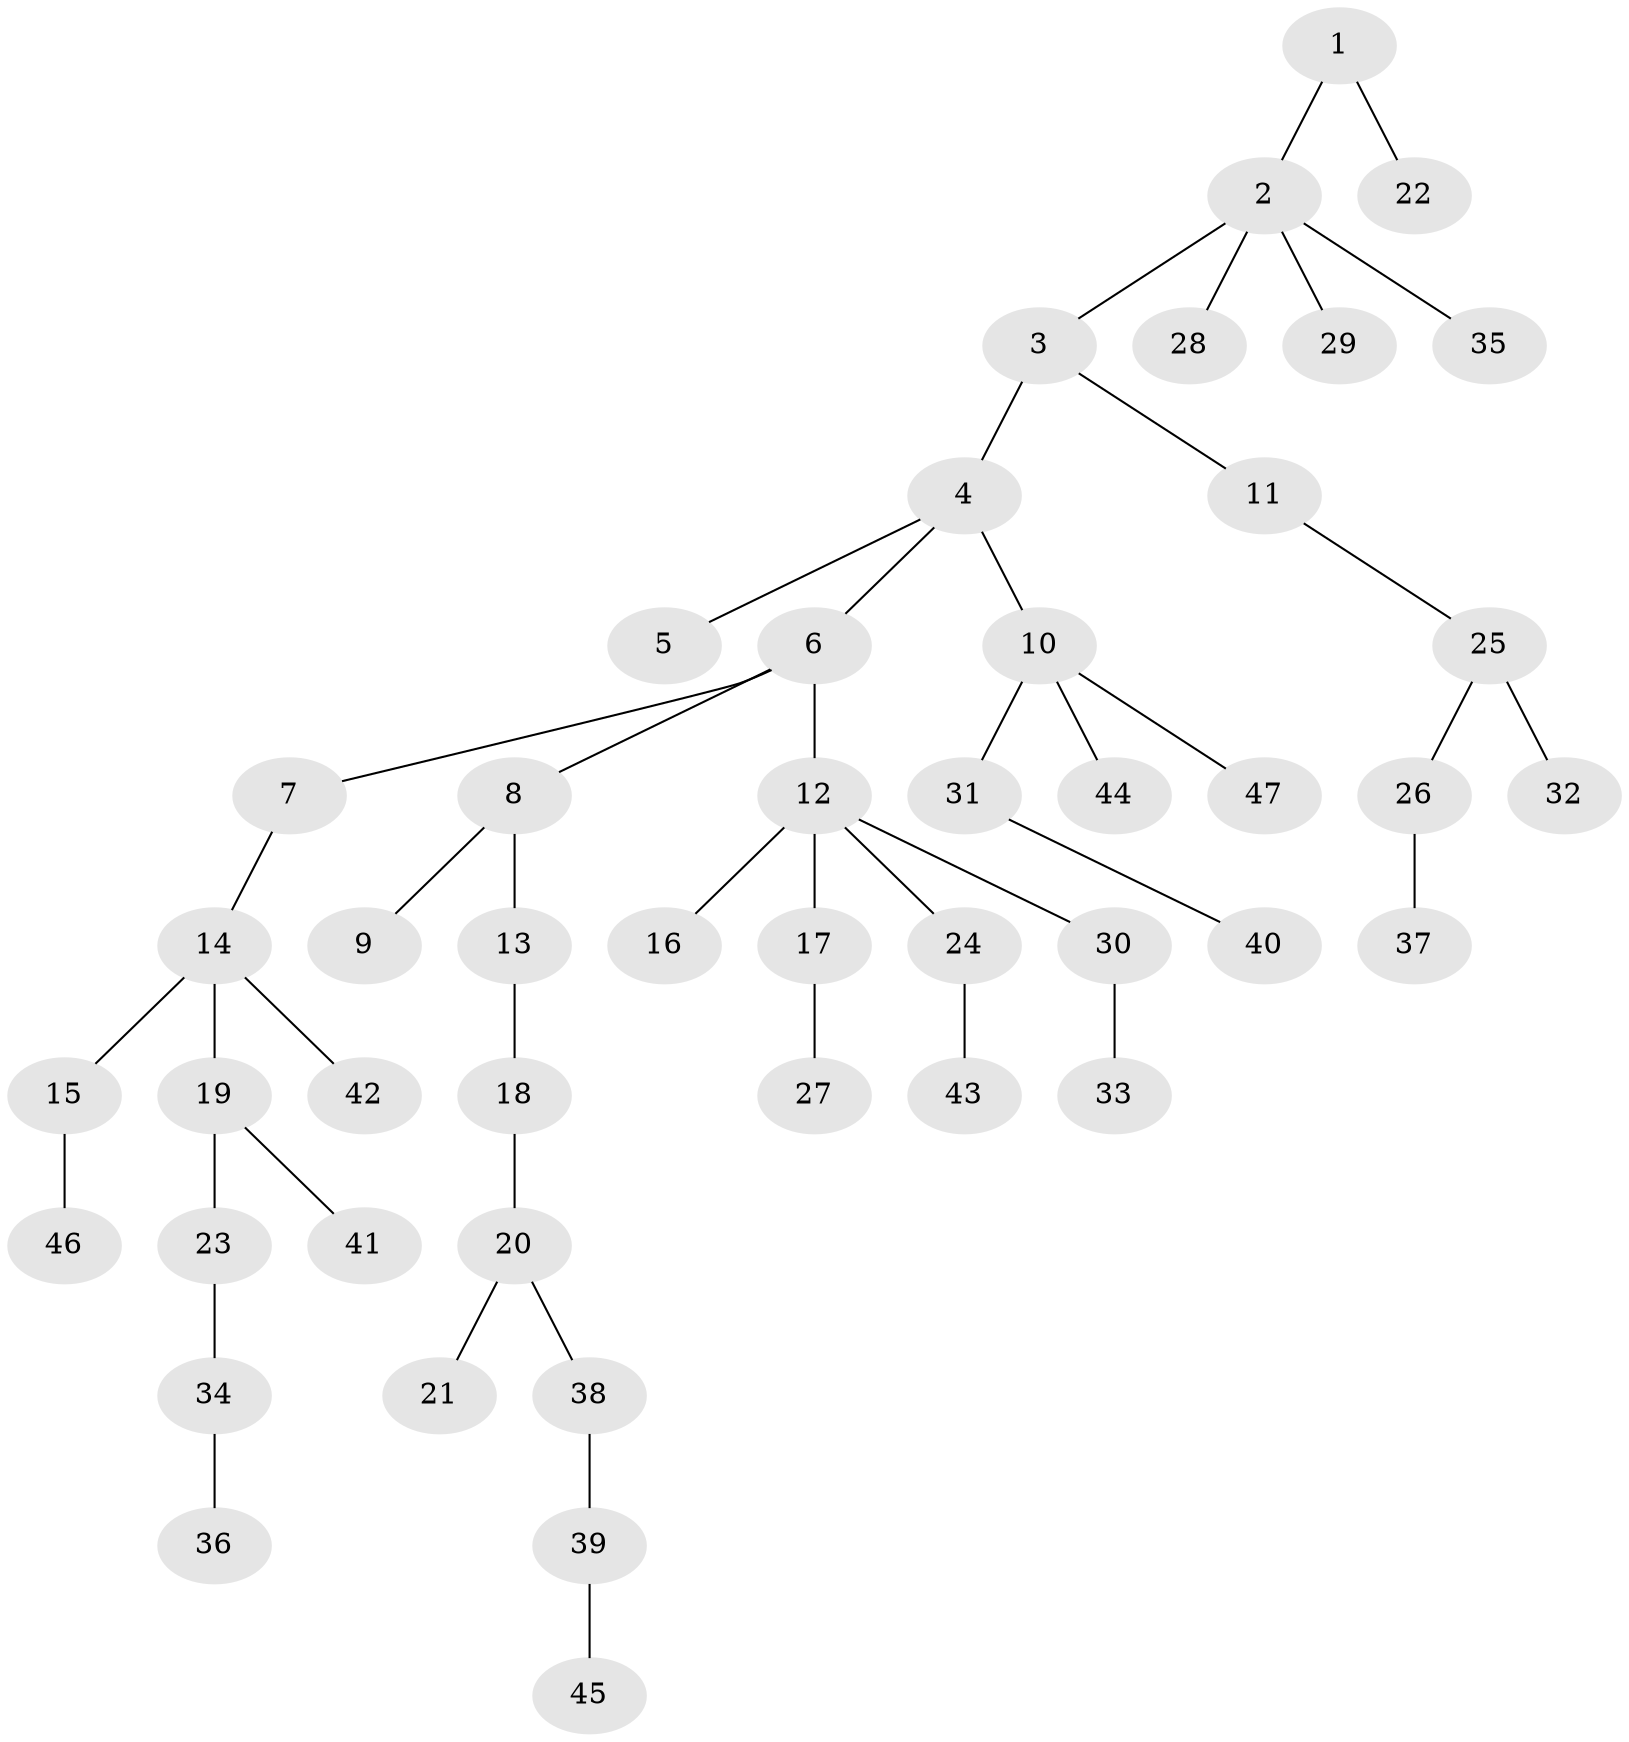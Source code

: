 // original degree distribution, {2: 0.2948717948717949, 5: 0.02564102564102564, 4: 0.10256410256410256, 3: 0.10256410256410256, 6: 0.01282051282051282, 1: 0.46153846153846156}
// Generated by graph-tools (version 1.1) at 2025/51/03/04/25 22:51:37]
// undirected, 47 vertices, 46 edges
graph export_dot {
  node [color=gray90,style=filled];
  1;
  2;
  3;
  4;
  5;
  6;
  7;
  8;
  9;
  10;
  11;
  12;
  13;
  14;
  15;
  16;
  17;
  18;
  19;
  20;
  21;
  22;
  23;
  24;
  25;
  26;
  27;
  28;
  29;
  30;
  31;
  32;
  33;
  34;
  35;
  36;
  37;
  38;
  39;
  40;
  41;
  42;
  43;
  44;
  45;
  46;
  47;
  1 -- 2 [weight=1.0];
  1 -- 22 [weight=1.0];
  2 -- 3 [weight=1.0];
  2 -- 28 [weight=1.0];
  2 -- 29 [weight=1.0];
  2 -- 35 [weight=1.0];
  3 -- 4 [weight=1.0];
  3 -- 11 [weight=1.0];
  4 -- 5 [weight=1.0];
  4 -- 6 [weight=1.0];
  4 -- 10 [weight=1.0];
  6 -- 7 [weight=1.0];
  6 -- 8 [weight=1.0];
  6 -- 12 [weight=1.0];
  7 -- 14 [weight=1.0];
  8 -- 9 [weight=1.0];
  8 -- 13 [weight=1.0];
  10 -- 31 [weight=1.0];
  10 -- 44 [weight=1.0];
  10 -- 47 [weight=1.0];
  11 -- 25 [weight=1.0];
  12 -- 16 [weight=1.0];
  12 -- 17 [weight=1.0];
  12 -- 24 [weight=1.0];
  12 -- 30 [weight=1.0];
  13 -- 18 [weight=1.0];
  14 -- 15 [weight=1.0];
  14 -- 19 [weight=1.0];
  14 -- 42 [weight=1.0];
  15 -- 46 [weight=1.0];
  17 -- 27 [weight=1.0];
  18 -- 20 [weight=1.0];
  19 -- 23 [weight=1.0];
  19 -- 41 [weight=1.0];
  20 -- 21 [weight=1.0];
  20 -- 38 [weight=1.0];
  23 -- 34 [weight=1.0];
  24 -- 43 [weight=1.0];
  25 -- 26 [weight=1.0];
  25 -- 32 [weight=2.0];
  26 -- 37 [weight=2.0];
  30 -- 33 [weight=1.0];
  31 -- 40 [weight=1.0];
  34 -- 36 [weight=1.0];
  38 -- 39 [weight=1.0];
  39 -- 45 [weight=1.0];
}
